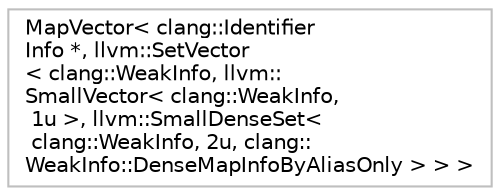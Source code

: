 digraph "Graphical Class Hierarchy"
{
 // LATEX_PDF_SIZE
  bgcolor="transparent";
  edge [fontname="Helvetica",fontsize="10",labelfontname="Helvetica",labelfontsize="10"];
  node [fontname="Helvetica",fontsize="10",shape=record];
  rankdir="LR";
  Node0 [label="MapVector\< clang::Identifier\lInfo *, llvm::SetVector\l\< clang::WeakInfo, llvm::\lSmallVector\< clang::WeakInfo,\l 1u \>, llvm::SmallDenseSet\<\l clang::WeakInfo, 2u, clang::\lWeakInfo::DenseMapInfoByAliasOnly \> \> \>",height=0.2,width=0.4,color="grey75",tooltip=" "];
}
